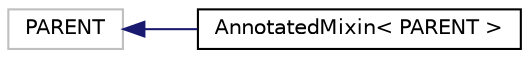 digraph "Graphical Class Hierarchy"
{
 // LATEX_PDF_SIZE
  edge [fontname="Helvetica",fontsize="10",labelfontname="Helvetica",labelfontsize="10"];
  node [fontname="Helvetica",fontsize="10",shape=record];
  rankdir="LR";
  Node709 [label="PARENT",height=0.2,width=0.4,color="grey75", fillcolor="white", style="filled",tooltip=" "];
  Node709 -> Node0 [dir="back",color="midnightblue",fontsize="10",style="solid",fontname="Helvetica"];
  Node0 [label="AnnotatedMixin\< PARENT \>",height=0.2,width=0.4,color="black", fillcolor="white", style="filled",URL="$class_annotated_mixin.html",tooltip=" "];
}
